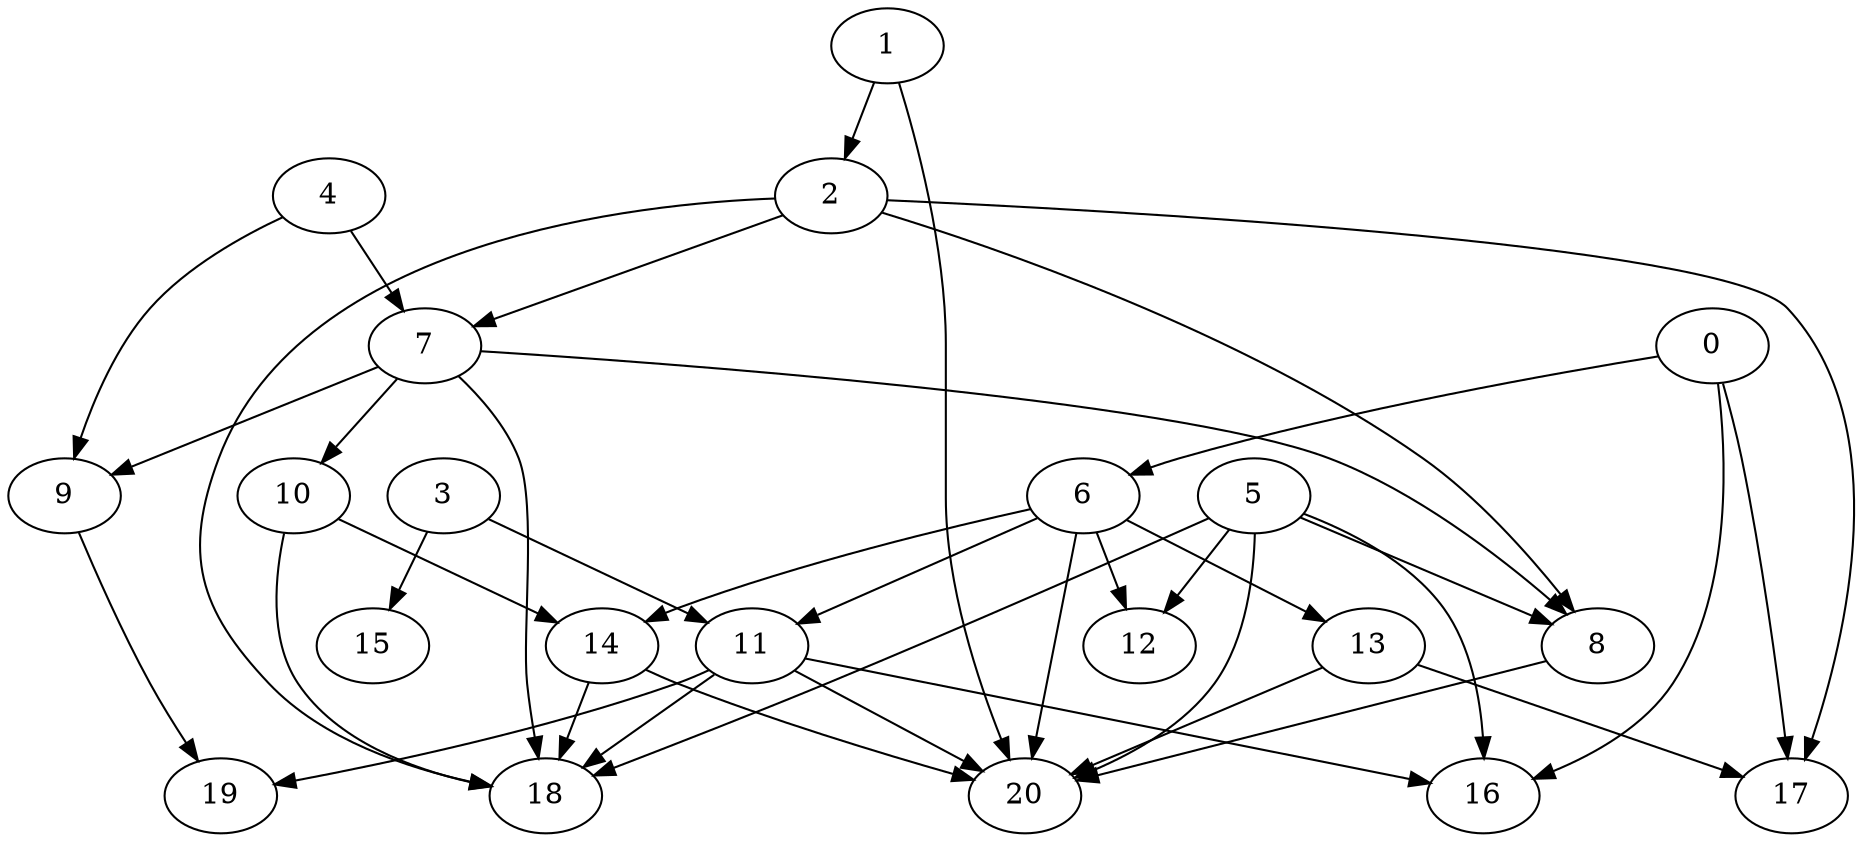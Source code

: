 digraph "Random_Nodes_21_Density_1.86_CCR_1.86_WeightType_Random_GB_Homogeneous-4" {
1 [Weight=2];
2 [Weight=8];
4 [Weight=2];
0 [Weight=2];
7 [Weight=7];
6 [Weight=9];
3 [Weight=2];
10 [Weight=7];
5 [Weight=10];
13 [Weight=10];
11 [Weight=8];
14 [Weight=10];
8 [Weight=2];
9 [Weight=10];
17 [Weight=8];
12 [Weight=6];
16 [Weight=5];
18 [Weight=4];
20 [Weight=4];
19 [Weight=3];
15 [Weight=2];
13 -> 20 [Weight=2];
9 -> 19 [Weight=3];
5 -> 12 [Weight=7];
4 -> 9 [Weight=5];
5 -> 20 [Weight=3];
1 -> 20 [Weight=4];
6 -> 20 [Weight=6];
14 -> 18 [Weight=7];
14 -> 20 [Weight=5];
7 -> 18 [Weight=10];
7 -> 8 [Weight=3];
5 -> 8 [Weight=4];
7 -> 9 [Weight=7];
3 -> 15 [Weight=5];
8 -> 20 [Weight=10];
1 -> 2 [Weight=4];
10 -> 14 [Weight=4];
0 -> 17 [Weight=7];
5 -> 18 [Weight=2];
2 -> 8 [Weight=5];
7 -> 10 [Weight=3];
6 -> 13 [Weight=8];
13 -> 17 [Weight=4];
4 -> 7 [Weight=10];
2 -> 17 [Weight=3];
10 -> 18 [Weight=7];
6 -> 11 [Weight=5];
6 -> 14 [Weight=3];
3 -> 11 [Weight=10];
0 -> 6 [Weight=6];
11 -> 16 [Weight=7];
2 -> 7 [Weight=6];
11 -> 20 [Weight=9];
2 -> 18 [Weight=9];
11 -> 19 [Weight=2];
6 -> 12 [Weight=7];
5 -> 16 [Weight=10];
0 -> 16 [Weight=5];
11 -> 18 [Weight=8];
}
